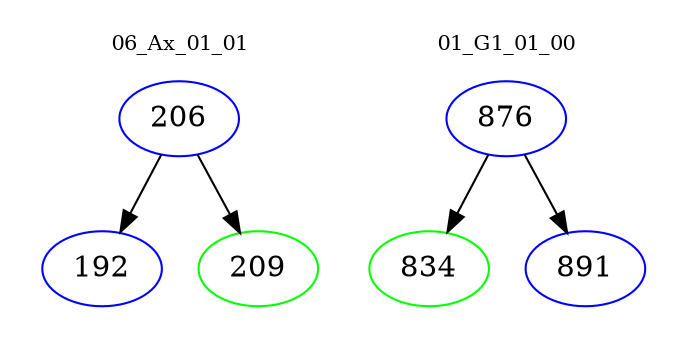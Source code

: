 digraph{
subgraph cluster_0 {
color = white
label = "06_Ax_01_01";
fontsize=10;
T0_206 [label="206", color="blue"]
T0_206 -> T0_192 [color="black"]
T0_192 [label="192", color="blue"]
T0_206 -> T0_209 [color="black"]
T0_209 [label="209", color="green"]
}
subgraph cluster_1 {
color = white
label = "01_G1_01_00";
fontsize=10;
T1_876 [label="876", color="blue"]
T1_876 -> T1_834 [color="black"]
T1_834 [label="834", color="green"]
T1_876 -> T1_891 [color="black"]
T1_891 [label="891", color="blue"]
}
}
